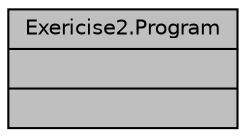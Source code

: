 digraph "Exericise2.Program"
{
 // LATEX_PDF_SIZE
  edge [fontname="Helvetica",fontsize="10",labelfontname="Helvetica",labelfontsize="10"];
  node [fontname="Helvetica",fontsize="10",shape=record];
  Node1 [label="{Exericise2.Program\n||}",height=0.2,width=0.4,color="black", fillcolor="grey75", style="filled", fontcolor="black",tooltip=" "];
}
